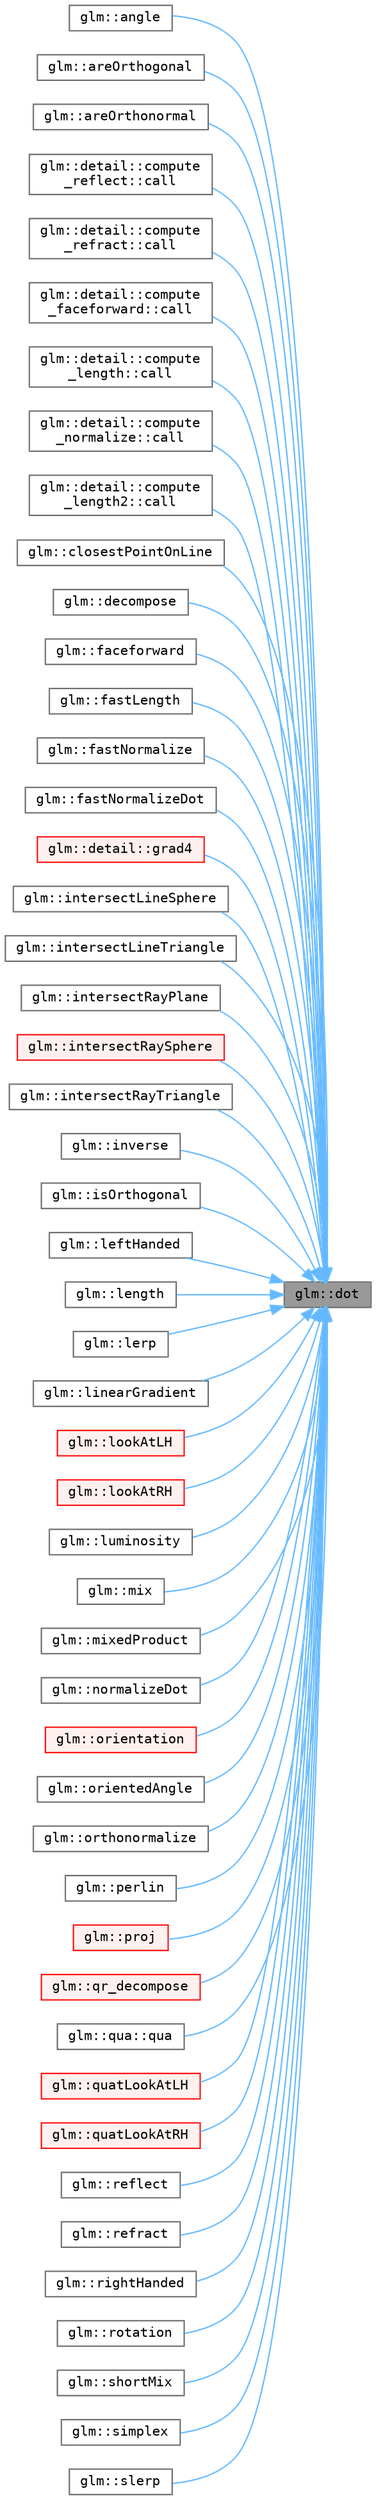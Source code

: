 digraph "glm::dot"
{
 // LATEX_PDF_SIZE
  bgcolor="transparent";
  edge [fontname=Terminal,fontsize=10,labelfontname=Helvetica,labelfontsize=10];
  node [fontname=Terminal,fontsize=10,shape=box,height=0.2,width=0.4];
  rankdir="RL";
  Node1 [label="glm::dot",height=0.2,width=0.4,color="gray40", fillcolor="grey60", style="filled", fontcolor="black",tooltip=" "];
  Node1 -> Node2 [dir="back",color="steelblue1",style="solid"];
  Node2 [label="glm::angle",height=0.2,width=0.4,color="grey40", fillcolor="white", style="filled",URL="$namespaceglm.html#a0634619b62db66fe6a4bd04da1feabea",tooltip=" "];
  Node1 -> Node3 [dir="back",color="steelblue1",style="solid"];
  Node3 [label="glm::areOrthogonal",height=0.2,width=0.4,color="grey40", fillcolor="white", style="filled",URL="$group__gtx__vector__query.html#gac7b95b3f798e3c293262b2bdaad47c57",tooltip=" "];
  Node1 -> Node4 [dir="back",color="steelblue1",style="solid"];
  Node4 [label="glm::areOrthonormal",height=0.2,width=0.4,color="grey40", fillcolor="white", style="filled",URL="$group__gtx__vector__query.html#ga1b091c3d7f9ee3b0708311c001c293e3",tooltip=" "];
  Node1 -> Node5 [dir="back",color="steelblue1",style="solid"];
  Node5 [label="glm::detail::compute\l_reflect::call",height=0.2,width=0.4,color="grey40", fillcolor="white", style="filled",URL="$structglm_1_1detail_1_1compute__reflect.html#a150a6682c19bfecb06a5e94541043c56",tooltip=" "];
  Node1 -> Node6 [dir="back",color="steelblue1",style="solid"];
  Node6 [label="glm::detail::compute\l_refract::call",height=0.2,width=0.4,color="grey40", fillcolor="white", style="filled",URL="$structglm_1_1detail_1_1compute__refract.html#af5c5cdac34a9e5773c5e3cf00e844828",tooltip=" "];
  Node1 -> Node7 [dir="back",color="steelblue1",style="solid"];
  Node7 [label="glm::detail::compute\l_faceforward::call",height=0.2,width=0.4,color="grey40", fillcolor="white", style="filled",URL="$structglm_1_1detail_1_1compute__faceforward.html#ab1c9c230f4c3416dff09baef89474cff",tooltip=" "];
  Node1 -> Node8 [dir="back",color="steelblue1",style="solid"];
  Node8 [label="glm::detail::compute\l_length::call",height=0.2,width=0.4,color="grey40", fillcolor="white", style="filled",URL="$structglm_1_1detail_1_1compute__length.html#a91fe692eca594f06b642810fd4fc1a6e",tooltip=" "];
  Node1 -> Node9 [dir="back",color="steelblue1",style="solid"];
  Node9 [label="glm::detail::compute\l_normalize::call",height=0.2,width=0.4,color="grey40", fillcolor="white", style="filled",URL="$structglm_1_1detail_1_1compute__normalize.html#a388589298d576e6a7a2f415b1ca3e673",tooltip=" "];
  Node1 -> Node10 [dir="back",color="steelblue1",style="solid"];
  Node10 [label="glm::detail::compute\l_length2::call",height=0.2,width=0.4,color="grey40", fillcolor="white", style="filled",URL="$structglm_1_1detail_1_1compute__length2.html#ac2b815d887a70ae91613c510a6adc07d",tooltip=" "];
  Node1 -> Node11 [dir="back",color="steelblue1",style="solid"];
  Node11 [label="glm::closestPointOnLine",height=0.2,width=0.4,color="grey40", fillcolor="white", style="filled",URL="$group__gtx__closest__point.html#ga9eb4acb0e39642c8f45e61125767f86b",tooltip=" "];
  Node1 -> Node12 [dir="back",color="steelblue1",style="solid"];
  Node12 [label="glm::decompose",height=0.2,width=0.4,color="grey40", fillcolor="white", style="filled",URL="$group__gtx__matrix__decompose.html#gabd7878e1b23aab583bc01040c5ed2b71",tooltip=" "];
  Node1 -> Node13 [dir="back",color="steelblue1",style="solid"];
  Node13 [label="glm::faceforward",height=0.2,width=0.4,color="grey40", fillcolor="white", style="filled",URL="$namespaceglm.html#ad32c7f0f9f0ca45467adbb4a1db5184d",tooltip=" "];
  Node1 -> Node14 [dir="back",color="steelblue1",style="solid"];
  Node14 [label="glm::fastLength",height=0.2,width=0.4,color="grey40", fillcolor="white", style="filled",URL="$group__gtx__fast__square__root.html#ga90f66be92ef61e705c005e7b3209edb8",tooltip=" "];
  Node1 -> Node15 [dir="back",color="steelblue1",style="solid"];
  Node15 [label="glm::fastNormalize",height=0.2,width=0.4,color="grey40", fillcolor="white", style="filled",URL="$group__gtx__fast__square__root.html#gab507e098de78af9052715c4cbc1b4347",tooltip=" "];
  Node1 -> Node16 [dir="back",color="steelblue1",style="solid"];
  Node16 [label="glm::fastNormalizeDot",height=0.2,width=0.4,color="grey40", fillcolor="white", style="filled",URL="$group__gtx__normalize__dot.html#ga2746fb9b5bd22b06b2f7c8babba5de9e",tooltip=" "];
  Node1 -> Node17 [dir="back",color="steelblue1",style="solid"];
  Node17 [label="glm::detail::grad4",height=0.2,width=0.4,color="red", fillcolor="#FFF0F0", style="filled",URL="$namespaceglm_1_1detail.html#a0965e390852c88cacea1f110adae8d90",tooltip=" "];
  Node1 -> Node19 [dir="back",color="steelblue1",style="solid"];
  Node19 [label="glm::intersectLineSphere",height=0.2,width=0.4,color="grey40", fillcolor="white", style="filled",URL="$group__gtx__intersect.html#ga9c68139f3d8a4f3d7fe45f9dbc0de5b7",tooltip=" "];
  Node1 -> Node20 [dir="back",color="steelblue1",style="solid"];
  Node20 [label="glm::intersectLineTriangle",height=0.2,width=0.4,color="grey40", fillcolor="white", style="filled",URL="$group__gtx__intersect.html#ga9d29b9b3acb504d43986502f42740df4",tooltip=" "];
  Node1 -> Node21 [dir="back",color="steelblue1",style="solid"];
  Node21 [label="glm::intersectRayPlane",height=0.2,width=0.4,color="grey40", fillcolor="white", style="filled",URL="$group__gtx__intersect.html#gad3697a9700ea379739a667ea02573488",tooltip=" "];
  Node1 -> Node22 [dir="back",color="steelblue1",style="solid"];
  Node22 [label="glm::intersectRaySphere",height=0.2,width=0.4,color="red", fillcolor="#FFF0F0", style="filled",URL="$group__gtx__intersect.html#ga69367b81be6a589e3a1f9661b4430a27",tooltip=" "];
  Node1 -> Node24 [dir="back",color="steelblue1",style="solid"];
  Node24 [label="glm::intersectRayTriangle",height=0.2,width=0.4,color="grey40", fillcolor="white", style="filled",URL="$group__gtx__intersect.html#ga65bf2c594482f04881c36bc761f9e946",tooltip=" "];
  Node1 -> Node25 [dir="back",color="steelblue1",style="solid"];
  Node25 [label="glm::inverse",height=0.2,width=0.4,color="grey40", fillcolor="white", style="filled",URL="$group__ext__quaternion__common.html#gae00a615ed29a3e2fa9c2a372420625c7",tooltip=" "];
  Node1 -> Node26 [dir="back",color="steelblue1",style="solid"];
  Node26 [label="glm::isOrthogonal",height=0.2,width=0.4,color="grey40", fillcolor="white", style="filled",URL="$namespaceglm.html#a4a14310285b0b47cd8357b63e3be0352",tooltip=" "];
  Node1 -> Node27 [dir="back",color="steelblue1",style="solid"];
  Node27 [label="glm::leftHanded",height=0.2,width=0.4,color="grey40", fillcolor="white", style="filled",URL="$group__gtx__handed__coordinate__space.html#ga6f1bad193b9a3b048543d1935cf04dd3",tooltip=" "];
  Node1 -> Node28 [dir="back",color="steelblue1",style="solid"];
  Node28 [label="glm::length",height=0.2,width=0.4,color="grey40", fillcolor="white", style="filled",URL="$group__ext__quaternion__geometric.html#gab703732449be6c7199369b3f9a91ed38",tooltip=" "];
  Node1 -> Node29 [dir="back",color="steelblue1",style="solid"];
  Node29 [label="glm::lerp",height=0.2,width=0.4,color="grey40", fillcolor="white", style="filled",URL="$group__gtx__dual__quaternion.html#gaefdc712720645ce7c4fc837e37d902d2",tooltip=" "];
  Node1 -> Node30 [dir="back",color="steelblue1",style="solid"];
  Node30 [label="glm::linearGradient",height=0.2,width=0.4,color="grey40", fillcolor="white", style="filled",URL="$group__gtx__gradient__paint.html#ga849241df1e55129b8ce9476200307419",tooltip=" "];
  Node1 -> Node31 [dir="back",color="steelblue1",style="solid"];
  Node31 [label="glm::lookAtLH",height=0.2,width=0.4,color="red", fillcolor="#FFF0F0", style="filled",URL="$group__ext__matrix__transform.html#gab2850421652778eeef6830e4fb1ea346",tooltip=" "];
  Node1 -> Node37 [dir="back",color="steelblue1",style="solid"];
  Node37 [label="glm::lookAtRH",height=0.2,width=0.4,color="red", fillcolor="#FFF0F0", style="filled",URL="$group__ext__matrix__transform.html#ga55e33da75ea7e0f877059cc6f181cd2b",tooltip=" "];
  Node1 -> Node38 [dir="back",color="steelblue1",style="solid"];
  Node38 [label="glm::luminosity",height=0.2,width=0.4,color="grey40", fillcolor="white", style="filled",URL="$group__gtx__color__space.html#gad028e0a4f1a9c812b39439b746295b34",tooltip=" "];
  Node1 -> Node39 [dir="back",color="steelblue1",style="solid"];
  Node39 [label="glm::mix",height=0.2,width=0.4,color="grey40", fillcolor="white", style="filled",URL="$group__ext__quaternion__common.html#gac3fe299d58c0c327ea48063c76cd3369",tooltip=" "];
  Node1 -> Node40 [dir="back",color="steelblue1",style="solid"];
  Node40 [label="glm::mixedProduct",height=0.2,width=0.4,color="grey40", fillcolor="white", style="filled",URL="$group__gtx__mixed__product.html#gab3c6048fbb67f7243b088a4fee48d020",tooltip="Mixed product of 3 vectors (from GLM_GTX_mixed_product extension)"];
  Node1 -> Node41 [dir="back",color="steelblue1",style="solid"];
  Node41 [label="glm::normalizeDot",height=0.2,width=0.4,color="grey40", fillcolor="white", style="filled",URL="$group__gtx__normalize__dot.html#gacb140a2b903115d318c8b0a2fb5a5daa",tooltip=" "];
  Node1 -> Node42 [dir="back",color="steelblue1",style="solid"];
  Node42 [label="glm::orientation",height=0.2,width=0.4,color="red", fillcolor="#FFF0F0", style="filled",URL="$group__gtx__rotate__vector.html#ga83099d005b4af6a7a0d882ff6eb1a536",tooltip=" "];
  Node1 -> Node44 [dir="back",color="steelblue1",style="solid"];
  Node44 [label="glm::orientedAngle",height=0.2,width=0.4,color="grey40", fillcolor="white", style="filled",URL="$group__gtx__vector__angle.html#ga9556a803dce87fe0f42fdabe4ebba1d5",tooltip=" "];
  Node1 -> Node45 [dir="back",color="steelblue1",style="solid"];
  Node45 [label="glm::orthonormalize",height=0.2,width=0.4,color="grey40", fillcolor="white", style="filled",URL="$group__gtx__orthonormalize.html#ga63f33b913d71219449b1aa5e2d68cff5",tooltip=" "];
  Node1 -> Node46 [dir="back",color="steelblue1",style="solid"];
  Node46 [label="glm::perlin",height=0.2,width=0.4,color="grey40", fillcolor="white", style="filled",URL="$namespaceglm.html#a54326f7a6c7c00d7702fe6f15fa0d13f",tooltip=" "];
  Node1 -> Node47 [dir="back",color="steelblue1",style="solid"];
  Node47 [label="glm::proj",height=0.2,width=0.4,color="red", fillcolor="#FFF0F0", style="filled",URL="$group__gtx__projection.html#ga58384b7170801dd513de46f87c7fb00e",tooltip=" "];
  Node1 -> Node55 [dir="back",color="steelblue1",style="solid"];
  Node55 [label="glm::qr_decompose",height=0.2,width=0.4,color="red", fillcolor="#FFF0F0", style="filled",URL="$group__gtx__matrix__factorisation.html#ga2b88704e76f42a8894072e73101a56c3",tooltip=" "];
  Node1 -> Node57 [dir="back",color="steelblue1",style="solid"];
  Node57 [label="glm::qua::qua",height=0.2,width=0.4,color="grey40", fillcolor="white", style="filled",URL="$structglm_1_1qua.html#a2e42c2862340654ea5ce26ad12554a8f",tooltip="Explicit conversion operators."];
  Node1 -> Node58 [dir="back",color="steelblue1",style="solid"];
  Node58 [label="glm::quatLookAtLH",height=0.2,width=0.4,color="red", fillcolor="#FFF0F0", style="filled",URL="$group__gtc__quaternion.html#gaf1b1a94a4bf495b0a357180e2ab44dd3",tooltip=" "];
  Node1 -> Node60 [dir="back",color="steelblue1",style="solid"];
  Node60 [label="glm::quatLookAtRH",height=0.2,width=0.4,color="red", fillcolor="#FFF0F0", style="filled",URL="$group__gtc__quaternion.html#ga63626b02ab5b21692758c0d43618188a",tooltip=" "];
  Node1 -> Node61 [dir="back",color="steelblue1",style="solid"];
  Node61 [label="glm::reflect",height=0.2,width=0.4,color="grey40", fillcolor="white", style="filled",URL="$namespaceglm.html#acdc166d33265ec31212f230e9db8db36",tooltip=" "];
  Node1 -> Node62 [dir="back",color="steelblue1",style="solid"];
  Node62 [label="glm::refract",height=0.2,width=0.4,color="grey40", fillcolor="white", style="filled",URL="$namespaceglm.html#ae4b0245b42a72957d3026ac365731821",tooltip=" "];
  Node1 -> Node63 [dir="back",color="steelblue1",style="solid"];
  Node63 [label="glm::rightHanded",height=0.2,width=0.4,color="grey40", fillcolor="white", style="filled",URL="$group__gtx__handed__coordinate__space.html#ga99386a5ab5491871b947076e21699cc8",tooltip=" "];
  Node1 -> Node64 [dir="back",color="steelblue1",style="solid"];
  Node64 [label="glm::rotation",height=0.2,width=0.4,color="grey40", fillcolor="white", style="filled",URL="$group__gtx__quaternion.html#gadbb992b52cef49dd3b11966e34260d17",tooltip=" "];
  Node1 -> Node65 [dir="back",color="steelblue1",style="solid"];
  Node65 [label="glm::shortMix",height=0.2,width=0.4,color="grey40", fillcolor="white", style="filled",URL="$group__gtx__quaternion.html#gaa67d8a157c0c4df05354aafd2e40aa72",tooltip=" "];
  Node1 -> Node66 [dir="back",color="steelblue1",style="solid"];
  Node66 [label="glm::simplex",height=0.2,width=0.4,color="grey40", fillcolor="white", style="filled",URL="$namespaceglm.html#a09cb6ae89b52ee4c47e7b708b84e4d13",tooltip=" "];
  Node1 -> Node67 [dir="back",color="steelblue1",style="solid"];
  Node67 [label="glm::slerp",height=0.2,width=0.4,color="grey40", fillcolor="white", style="filled",URL="$group__ext__quaternion__common.html#gac536fe0ef911df8ecea579d86ee50b08",tooltip=" "];
}

